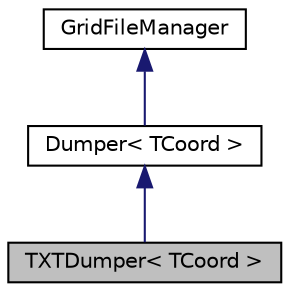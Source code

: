 digraph "TXTDumper&lt; TCoord &gt;"
{
  edge [fontname="Helvetica",fontsize="10",labelfontname="Helvetica",labelfontsize="10"];
  node [fontname="Helvetica",fontsize="10",shape=record];
  Node1 [label="TXTDumper\< TCoord \>",height=0.2,width=0.4,color="black", fillcolor="grey75", style="filled", fontcolor="black"];
  Node2 -> Node1 [dir="back",color="midnightblue",fontsize="10",style="solid",fontname="Helvetica"];
  Node2 [label="Dumper\< TCoord \>",height=0.2,width=0.4,color="black", fillcolor="white", style="filled",URL="$classDumper.html"];
  Node3 -> Node2 [dir="back",color="midnightblue",fontsize="10",style="solid",fontname="Helvetica"];
  Node3 [label="GridFileManager",height=0.2,width=0.4,color="black", fillcolor="white", style="filled",URL="$classGridFileManager.html"];
}

